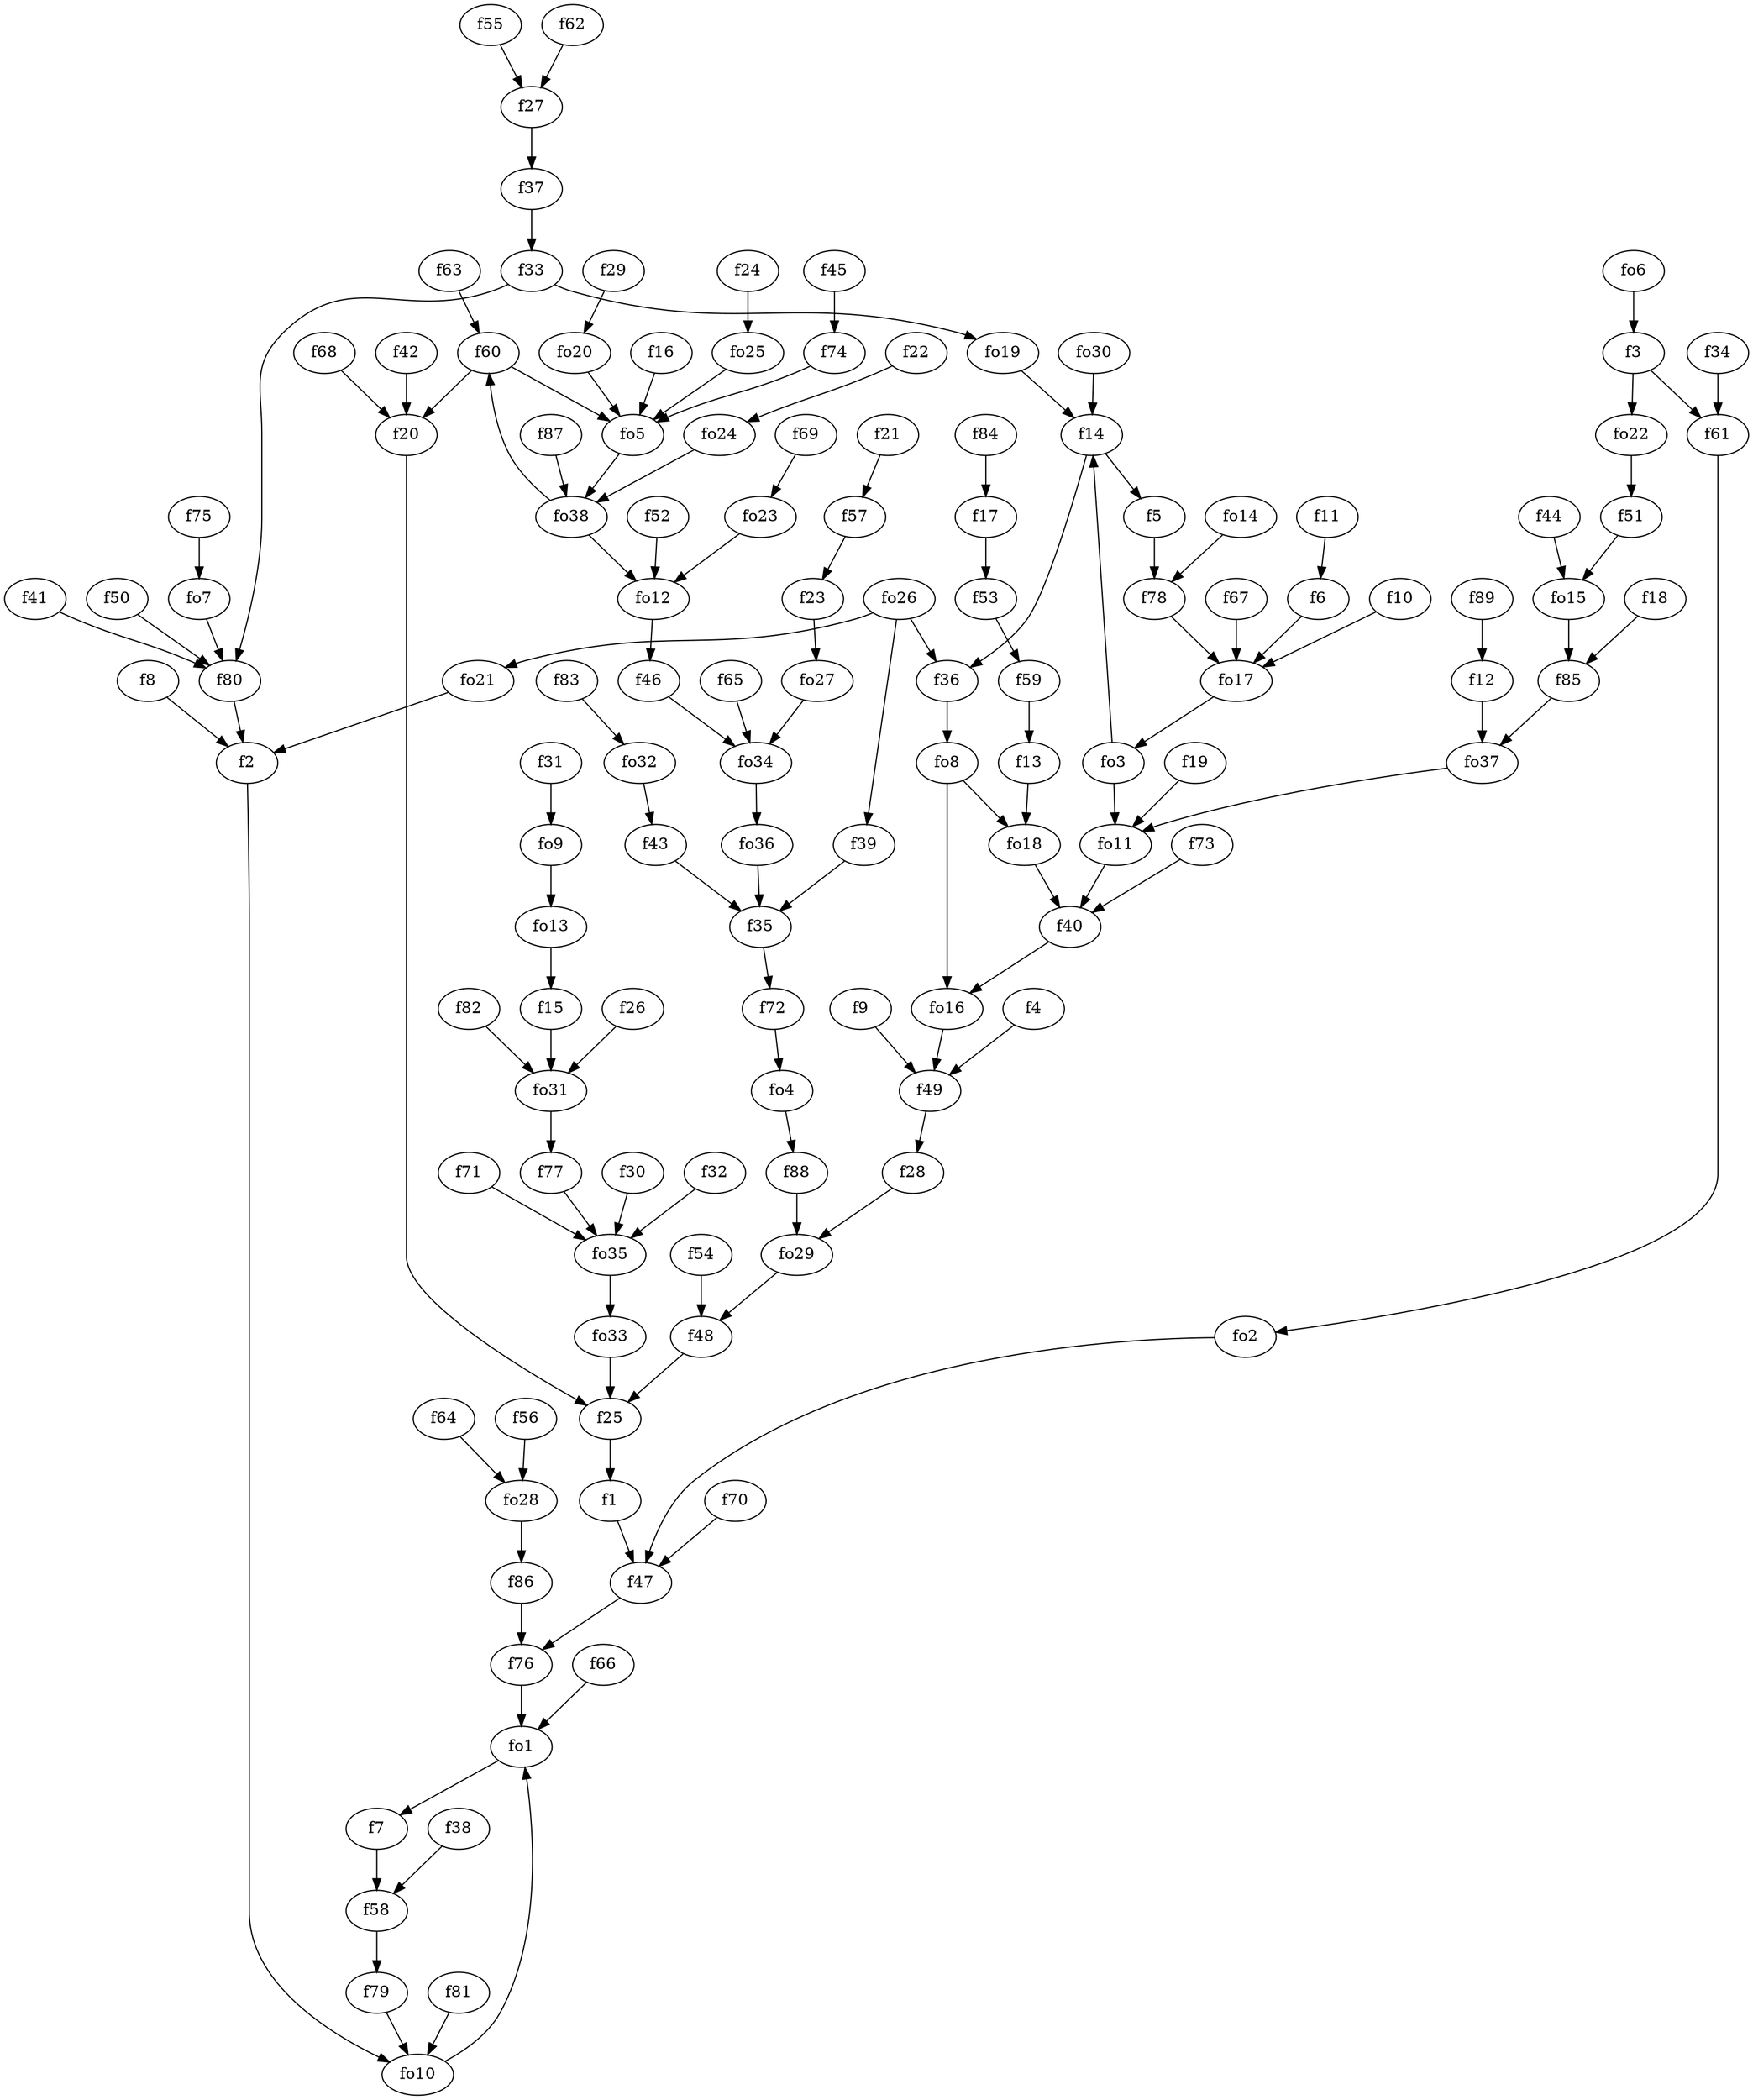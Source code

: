 strict digraph  {
f1;
f2;
f3;
f4;
f5;
f6;
f7;
f8;
f9;
f10;
f11;
f12;
f13;
f14;
f15;
f16;
f17;
f18;
f19;
f20;
f21;
f22;
f23;
f24;
f25;
f26;
f27;
f28;
f29;
f30;
f31;
f32;
f33;
f34;
f35;
f36;
f37;
f38;
f39;
f40;
f41;
f42;
f43;
f44;
f45;
f46;
f47;
f48;
f49;
f50;
f51;
f52;
f53;
f54;
f55;
f56;
f57;
f58;
f59;
f60;
f61;
f62;
f63;
f64;
f65;
f66;
f67;
f68;
f69;
f70;
f71;
f72;
f73;
f74;
f75;
f76;
f77;
f78;
f79;
f80;
f81;
f82;
f83;
f84;
f85;
f86;
f87;
f88;
f89;
fo1;
fo2;
fo3;
fo4;
fo5;
fo6;
fo7;
fo8;
fo9;
fo10;
fo11;
fo12;
fo13;
fo14;
fo15;
fo16;
fo17;
fo18;
fo19;
fo20;
fo21;
fo22;
fo23;
fo24;
fo25;
fo26;
fo27;
fo28;
fo29;
fo30;
fo31;
fo32;
fo33;
fo34;
fo35;
fo36;
fo37;
fo38;
f1 -> f47  [weight=2];
f2 -> fo10  [weight=2];
f3 -> fo22  [weight=2];
f3 -> f61  [weight=2];
f4 -> f49  [weight=2];
f5 -> f78  [weight=2];
f6 -> fo17  [weight=2];
f7 -> f58  [weight=2];
f8 -> f2  [weight=2];
f9 -> f49  [weight=2];
f10 -> fo17  [weight=2];
f11 -> f6  [weight=2];
f12 -> fo37  [weight=2];
f13 -> fo18  [weight=2];
f14 -> f5  [weight=2];
f14 -> f36  [weight=2];
f15 -> fo31  [weight=2];
f16 -> fo5  [weight=2];
f17 -> f53  [weight=2];
f18 -> f85  [weight=2];
f19 -> fo11  [weight=2];
f20 -> f25  [weight=2];
f21 -> f57  [weight=2];
f22 -> fo24  [weight=2];
f23 -> fo27  [weight=2];
f24 -> fo25  [weight=2];
f25 -> f1  [weight=2];
f26 -> fo31  [weight=2];
f27 -> f37  [weight=2];
f28 -> fo29  [weight=2];
f29 -> fo20  [weight=2];
f30 -> fo35  [weight=2];
f31 -> fo9  [weight=2];
f32 -> fo35  [weight=2];
f33 -> f80  [weight=2];
f33 -> fo19  [weight=2];
f34 -> f61  [weight=2];
f35 -> f72  [weight=2];
f36 -> fo8  [weight=2];
f37 -> f33  [weight=2];
f38 -> f58  [weight=2];
f39 -> f35  [weight=2];
f40 -> fo16  [weight=2];
f41 -> f80  [weight=2];
f42 -> f20  [weight=2];
f43 -> f35  [weight=2];
f44 -> fo15  [weight=2];
f45 -> f74  [weight=2];
f46 -> fo34  [weight=2];
f47 -> f76  [weight=2];
f48 -> f25  [weight=2];
f49 -> f28  [weight=2];
f50 -> f80  [weight=2];
f51 -> fo15  [weight=2];
f52 -> fo12  [weight=2];
f53 -> f59  [weight=2];
f54 -> f48  [weight=2];
f55 -> f27  [weight=2];
f56 -> fo28  [weight=2];
f57 -> f23  [weight=2];
f58 -> f79  [weight=2];
f59 -> f13  [weight=2];
f60 -> f20  [weight=2];
f60 -> fo5  [weight=2];
f61 -> fo2  [weight=2];
f62 -> f27  [weight=2];
f63 -> f60  [weight=2];
f64 -> fo28  [weight=2];
f65 -> fo34  [weight=2];
f66 -> fo1  [weight=2];
f67 -> fo17  [weight=2];
f68 -> f20  [weight=2];
f69 -> fo23  [weight=2];
f70 -> f47  [weight=2];
f71 -> fo35  [weight=2];
f72 -> fo4  [weight=2];
f73 -> f40  [weight=2];
f74 -> fo5  [weight=2];
f75 -> fo7  [weight=2];
f76 -> fo1  [weight=2];
f77 -> fo35  [weight=2];
f78 -> fo17  [weight=2];
f79 -> fo10  [weight=2];
f80 -> f2  [weight=2];
f81 -> fo10  [weight=2];
f82 -> fo31  [weight=2];
f83 -> fo32  [weight=2];
f84 -> f17  [weight=2];
f85 -> fo37  [weight=2];
f86 -> f76  [weight=2];
f87 -> fo38  [weight=2];
f88 -> fo29  [weight=2];
f89 -> f12  [weight=2];
fo1 -> f7  [weight=2];
fo2 -> f47  [weight=2];
fo3 -> fo11  [weight=2];
fo3 -> f14  [weight=2];
fo4 -> f88  [weight=2];
fo5 -> fo38  [weight=2];
fo6 -> f3  [weight=2];
fo7 -> f80  [weight=2];
fo8 -> fo18  [weight=2];
fo8 -> fo16  [weight=2];
fo9 -> fo13  [weight=2];
fo10 -> fo1  [weight=2];
fo11 -> f40  [weight=2];
fo12 -> f46  [weight=2];
fo13 -> f15  [weight=2];
fo14 -> f78  [weight=2];
fo15 -> f85  [weight=2];
fo16 -> f49  [weight=2];
fo17 -> fo3  [weight=2];
fo18 -> f40  [weight=2];
fo19 -> f14  [weight=2];
fo20 -> fo5  [weight=2];
fo21 -> f2  [weight=2];
fo22 -> f51  [weight=2];
fo23 -> fo12  [weight=2];
fo24 -> fo38  [weight=2];
fo25 -> fo5  [weight=2];
fo26 -> fo21  [weight=2];
fo26 -> f39  [weight=2];
fo26 -> f36  [weight=2];
fo27 -> fo34  [weight=2];
fo28 -> f86  [weight=2];
fo29 -> f48  [weight=2];
fo30 -> f14  [weight=2];
fo31 -> f77  [weight=2];
fo32 -> f43  [weight=2];
fo33 -> f25  [weight=2];
fo34 -> fo36  [weight=2];
fo35 -> fo33  [weight=2];
fo36 -> f35  [weight=2];
fo37 -> fo11  [weight=2];
fo38 -> fo12  [weight=2];
fo38 -> f60  [weight=2];
}
